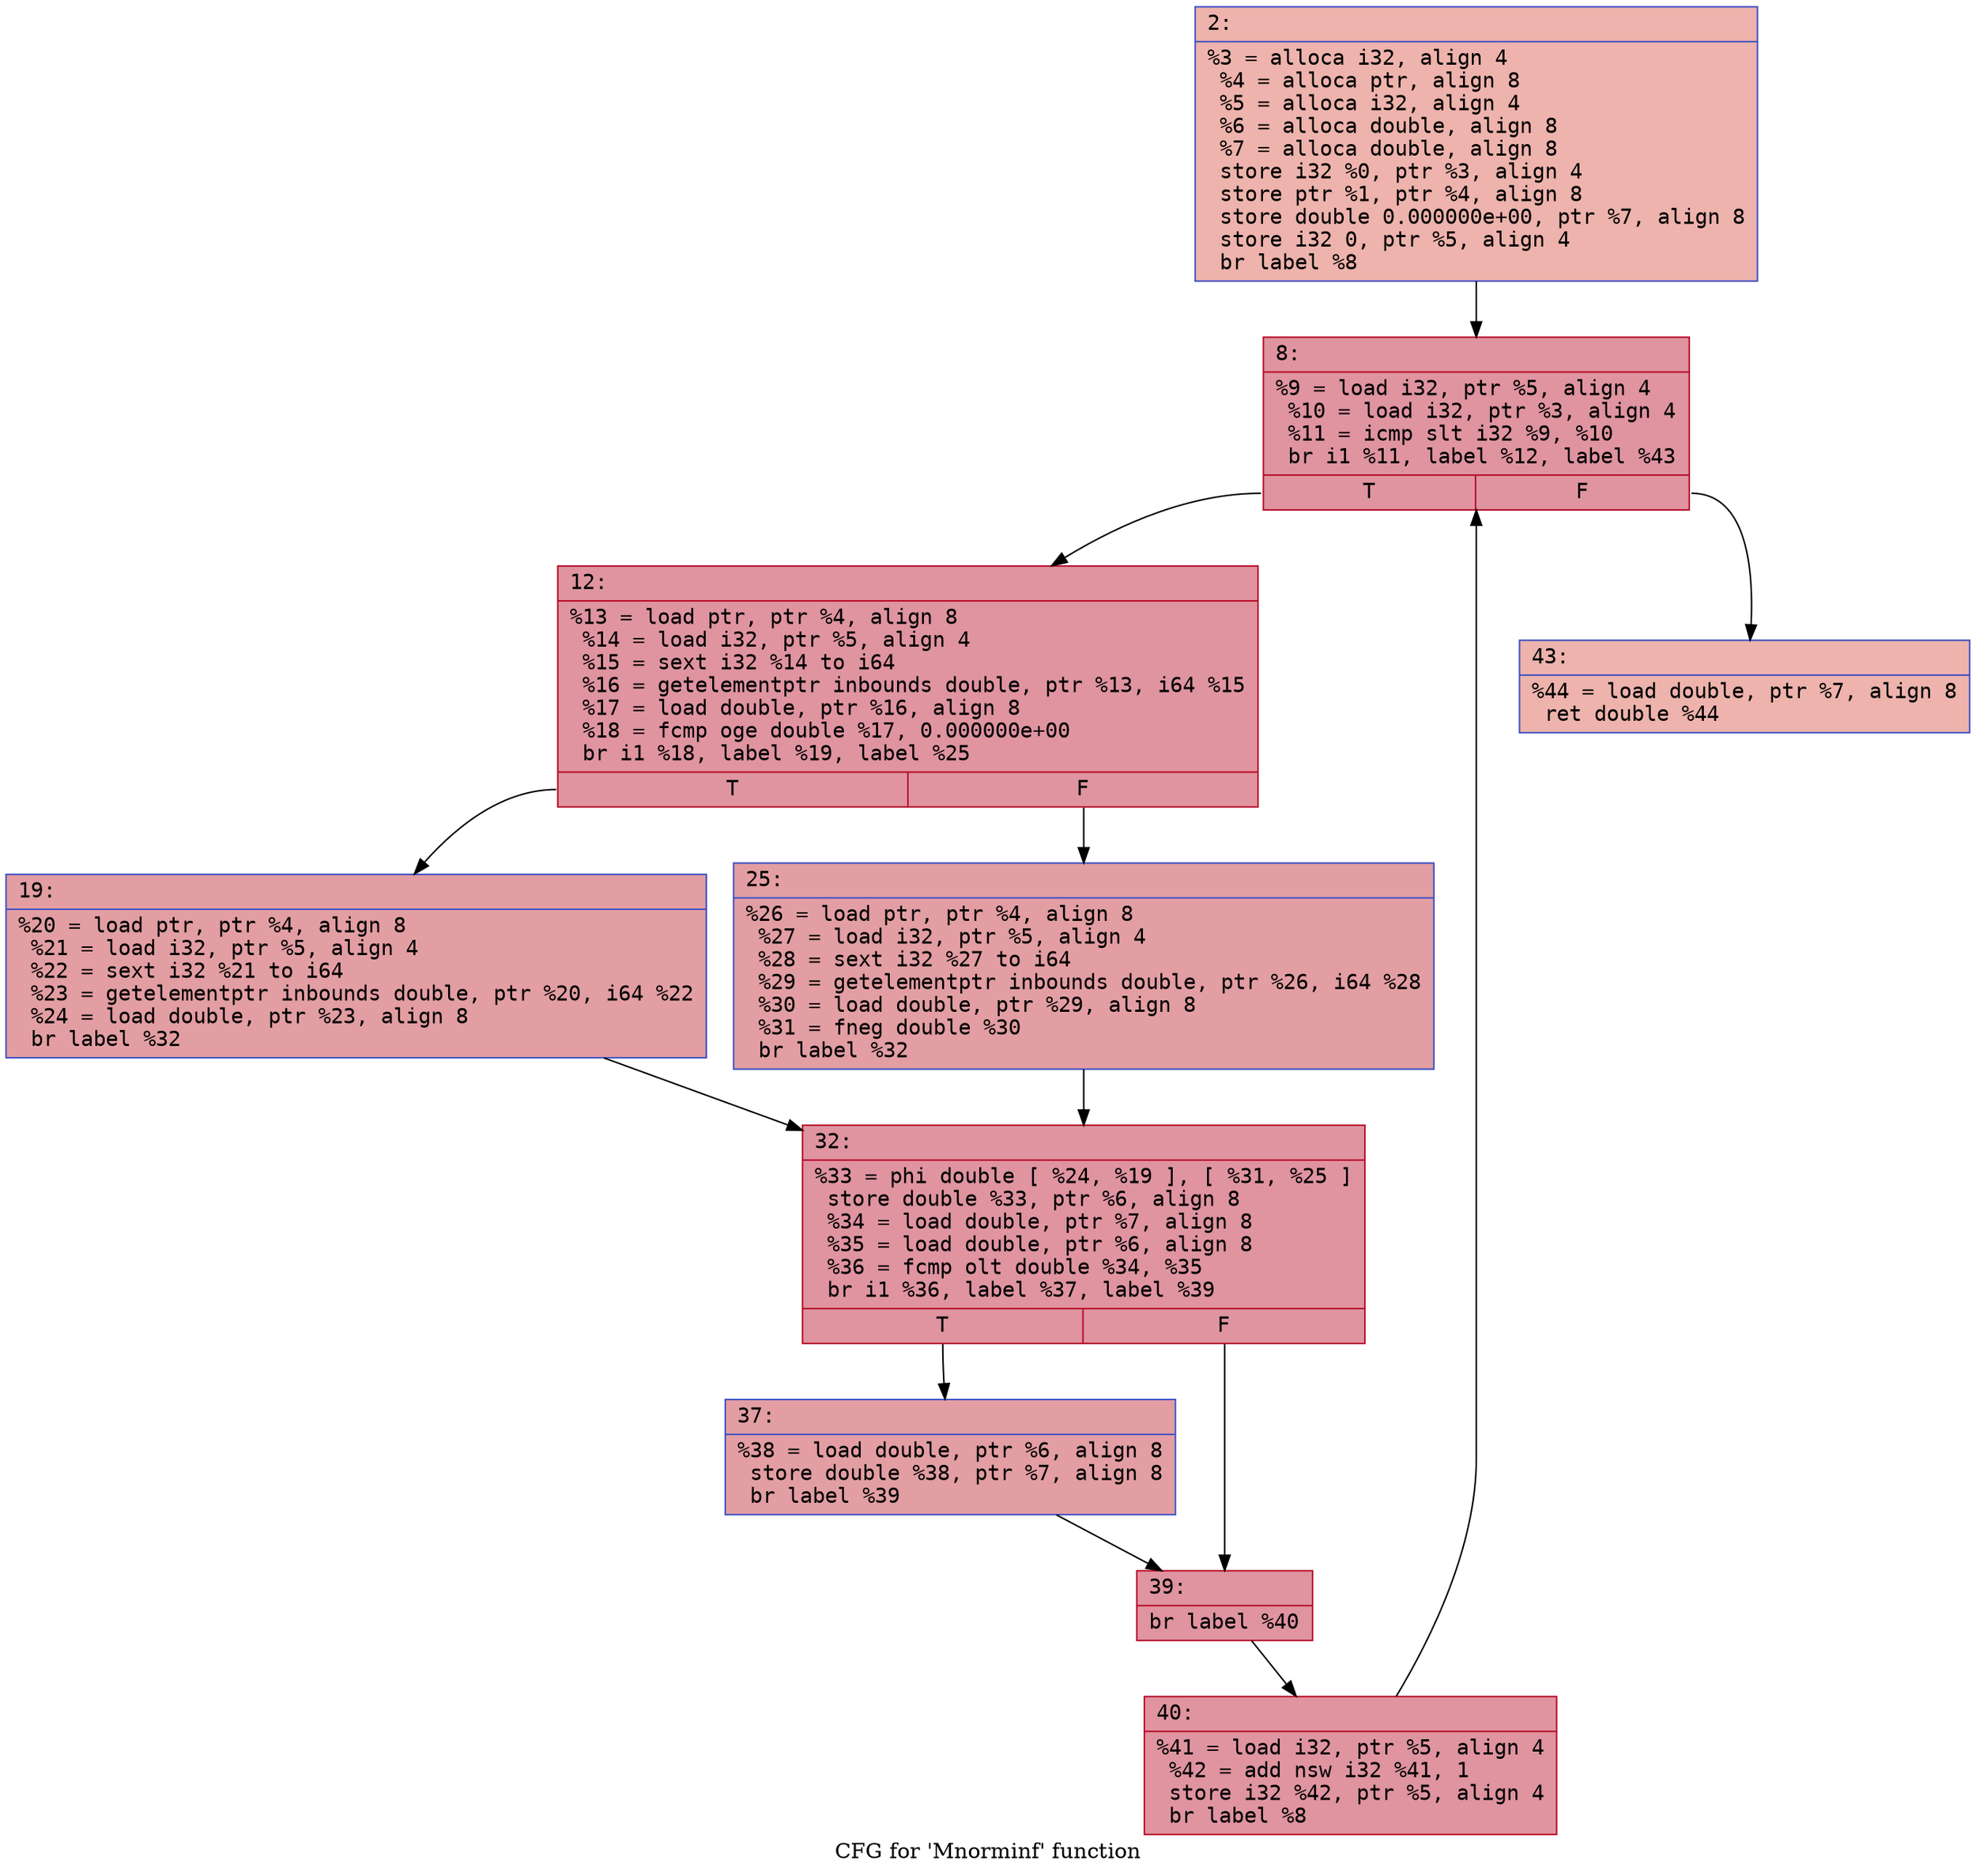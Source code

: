 digraph "CFG for 'Mnorminf' function" {
	label="CFG for 'Mnorminf' function";

	Node0x600002b5ab70 [shape=record,color="#3d50c3ff", style=filled, fillcolor="#d6524470" fontname="Courier",label="{2:\l|  %3 = alloca i32, align 4\l  %4 = alloca ptr, align 8\l  %5 = alloca i32, align 4\l  %6 = alloca double, align 8\l  %7 = alloca double, align 8\l  store i32 %0, ptr %3, align 4\l  store ptr %1, ptr %4, align 8\l  store double 0.000000e+00, ptr %7, align 8\l  store i32 0, ptr %5, align 4\l  br label %8\l}"];
	Node0x600002b5ab70 -> Node0x600002b5abc0[tooltip="2 -> 8\nProbability 100.00%" ];
	Node0x600002b5abc0 [shape=record,color="#b70d28ff", style=filled, fillcolor="#b70d2870" fontname="Courier",label="{8:\l|  %9 = load i32, ptr %5, align 4\l  %10 = load i32, ptr %3, align 4\l  %11 = icmp slt i32 %9, %10\l  br i1 %11, label %12, label %43\l|{<s0>T|<s1>F}}"];
	Node0x600002b5abc0:s0 -> Node0x600002b5ac10[tooltip="8 -> 12\nProbability 96.88%" ];
	Node0x600002b5abc0:s1 -> Node0x600002b5ae40[tooltip="8 -> 43\nProbability 3.12%" ];
	Node0x600002b5ac10 [shape=record,color="#b70d28ff", style=filled, fillcolor="#b70d2870" fontname="Courier",label="{12:\l|  %13 = load ptr, ptr %4, align 8\l  %14 = load i32, ptr %5, align 4\l  %15 = sext i32 %14 to i64\l  %16 = getelementptr inbounds double, ptr %13, i64 %15\l  %17 = load double, ptr %16, align 8\l  %18 = fcmp oge double %17, 0.000000e+00\l  br i1 %18, label %19, label %25\l|{<s0>T|<s1>F}}"];
	Node0x600002b5ac10:s0 -> Node0x600002b5ac60[tooltip="12 -> 19\nProbability 50.00%" ];
	Node0x600002b5ac10:s1 -> Node0x600002b5acb0[tooltip="12 -> 25\nProbability 50.00%" ];
	Node0x600002b5ac60 [shape=record,color="#3d50c3ff", style=filled, fillcolor="#be242e70" fontname="Courier",label="{19:\l|  %20 = load ptr, ptr %4, align 8\l  %21 = load i32, ptr %5, align 4\l  %22 = sext i32 %21 to i64\l  %23 = getelementptr inbounds double, ptr %20, i64 %22\l  %24 = load double, ptr %23, align 8\l  br label %32\l}"];
	Node0x600002b5ac60 -> Node0x600002b5ad00[tooltip="19 -> 32\nProbability 100.00%" ];
	Node0x600002b5acb0 [shape=record,color="#3d50c3ff", style=filled, fillcolor="#be242e70" fontname="Courier",label="{25:\l|  %26 = load ptr, ptr %4, align 8\l  %27 = load i32, ptr %5, align 4\l  %28 = sext i32 %27 to i64\l  %29 = getelementptr inbounds double, ptr %26, i64 %28\l  %30 = load double, ptr %29, align 8\l  %31 = fneg double %30\l  br label %32\l}"];
	Node0x600002b5acb0 -> Node0x600002b5ad00[tooltip="25 -> 32\nProbability 100.00%" ];
	Node0x600002b5ad00 [shape=record,color="#b70d28ff", style=filled, fillcolor="#b70d2870" fontname="Courier",label="{32:\l|  %33 = phi double [ %24, %19 ], [ %31, %25 ]\l  store double %33, ptr %6, align 8\l  %34 = load double, ptr %7, align 8\l  %35 = load double, ptr %6, align 8\l  %36 = fcmp olt double %34, %35\l  br i1 %36, label %37, label %39\l|{<s0>T|<s1>F}}"];
	Node0x600002b5ad00:s0 -> Node0x600002b5ad50[tooltip="32 -> 37\nProbability 50.00%" ];
	Node0x600002b5ad00:s1 -> Node0x600002b5ada0[tooltip="32 -> 39\nProbability 50.00%" ];
	Node0x600002b5ad50 [shape=record,color="#3d50c3ff", style=filled, fillcolor="#be242e70" fontname="Courier",label="{37:\l|  %38 = load double, ptr %6, align 8\l  store double %38, ptr %7, align 8\l  br label %39\l}"];
	Node0x600002b5ad50 -> Node0x600002b5ada0[tooltip="37 -> 39\nProbability 100.00%" ];
	Node0x600002b5ada0 [shape=record,color="#b70d28ff", style=filled, fillcolor="#b70d2870" fontname="Courier",label="{39:\l|  br label %40\l}"];
	Node0x600002b5ada0 -> Node0x600002b5adf0[tooltip="39 -> 40\nProbability 100.00%" ];
	Node0x600002b5adf0 [shape=record,color="#b70d28ff", style=filled, fillcolor="#b70d2870" fontname="Courier",label="{40:\l|  %41 = load i32, ptr %5, align 4\l  %42 = add nsw i32 %41, 1\l  store i32 %42, ptr %5, align 4\l  br label %8\l}"];
	Node0x600002b5adf0 -> Node0x600002b5abc0[tooltip="40 -> 8\nProbability 100.00%" ];
	Node0x600002b5ae40 [shape=record,color="#3d50c3ff", style=filled, fillcolor="#d6524470" fontname="Courier",label="{43:\l|  %44 = load double, ptr %7, align 8\l  ret double %44\l}"];
}
